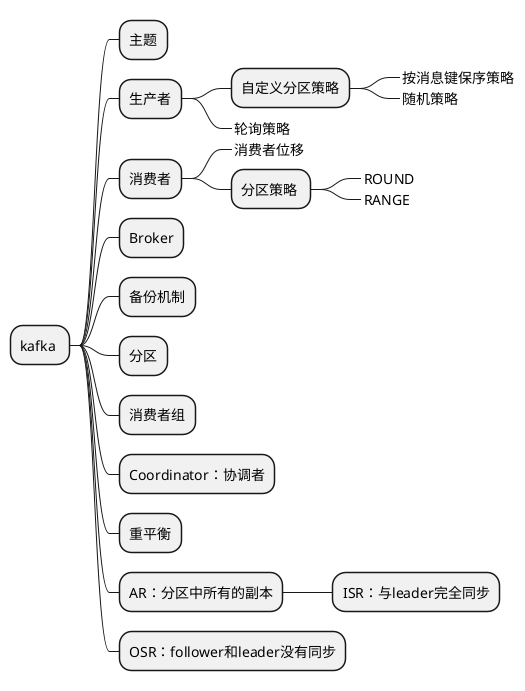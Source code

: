 
@startmindmap "kafka概述"
* kafka 
  ** 主题
  ** 生产者
    *** 自定义分区策略
      ****_ 按消息键保序策略
      ****_ 随机策略
    ***_ 轮询策略
  ** 消费者
    ***_ 消费者位移
    *** 分区策略 
      ****_ ROUND
      ****_ RANGE
  ** Broker
  ** 备份机制
  ** 分区
  ** 消费者组
  ** Coordinator：协调者
  ** 重平衡
  ** AR：分区中所有的副本
    *** ISR：与leader完全同步
  ** OSR：follower和leader没有同步
@endmindmap

' 消费组
@startuml "消费组"
(*) --> "消费者实例" 
if "所有实例是否是同一group" then 
--> [true]"消息队列模型"
--> (*)
else 
--> [false] "发布/订阅模型"
--> (*)
endif
@enduml


协调者用于对消费者组进行rebanlance后将消息分配到哪个消费者中，当一个生产者发送主题消息时，消费者组会将 定义好的
groupid.hashcode % _consumer_offsets主题的分区数，默认50，计算的数据就是

@startuml "协调者"
(*) -->"生产者发送消息"
--> "协调者"
--> [group.id.hashcode % offsetsTopicPartitionCount]"分发到_consumer_offsets哪个分区的Leader"
--> [根据计算的分区号到_consumer_offsets中找到Leader副本在那个Broker]"找到协调者"
--> (*)
@enduml

@startuml "Rebanlance"
(*) --> "触发Rebanlance" 
note left: "三种情况"
--> "选举各个分区的Leader" 
note right: "根据优先副本原则，默认五分钟触发选举"
--> "接收消息，计算协调者所在的broker" 
note left: "选举副本接收消息"
--> (*)
@enduml


